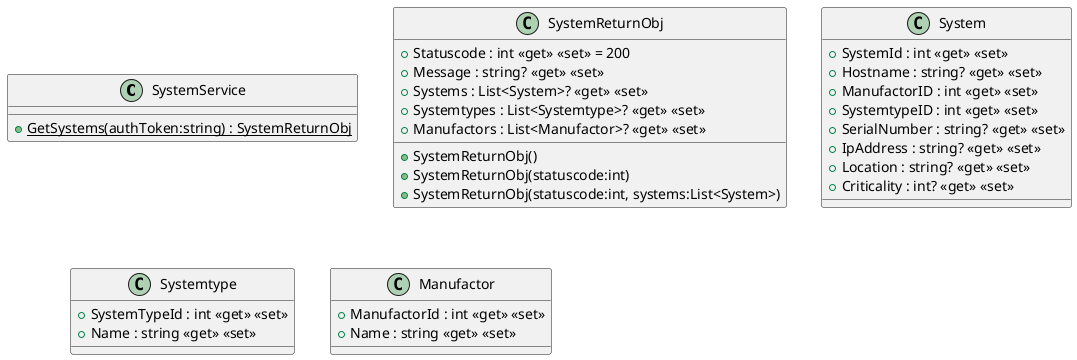 @startuml
class SystemService {
    + {static} GetSystems(authToken:string) : SystemReturnObj
}
class SystemReturnObj {
    + Statuscode : int <<get>> <<set>> = 200
    + Message : string? <<get>> <<set>>
    + Systems : List<System>? <<get>> <<set>>
    + Systemtypes : List<Systemtype>? <<get>> <<set>>
    + Manufactors : List<Manufactor>? <<get>> <<set>>
    + SystemReturnObj()
    + SystemReturnObj(statuscode:int)
    + SystemReturnObj(statuscode:int, systems:List<System>)
}
class System {
    + SystemId : int <<get>> <<set>>
    + Hostname : string? <<get>> <<set>>
    + ManufactorID : int <<get>> <<set>>
    + SystemtypeID : int <<get>> <<set>>
    + SerialNumber : string? <<get>> <<set>>
    + IpAddress : string? <<get>> <<set>>
    + Location : string? <<get>> <<set>>
    + Criticality : int? <<get>> <<set>>
}
class Systemtype {
    + SystemTypeId : int <<get>> <<set>>
    + Name : string <<get>> <<set>>
}
class Manufactor {
    + ManufactorId : int <<get>> <<set>>
    + Name : string <<get>> <<set>>
}
@enduml
